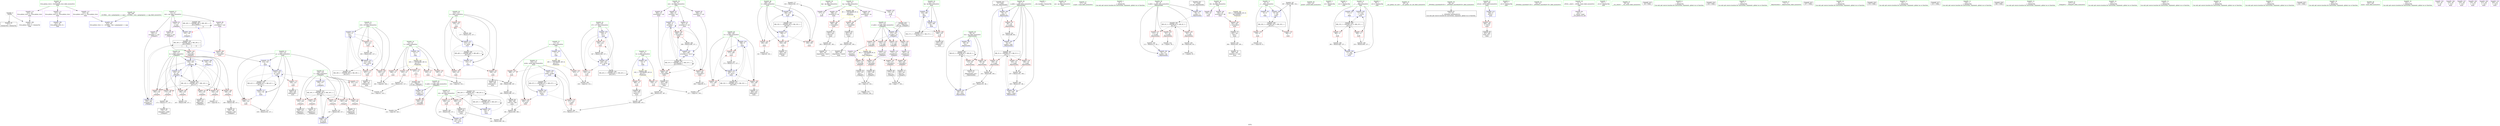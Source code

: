 digraph "SVFG" {
	label="SVFG";

	Node0x5626d19cc070 [shape=record,color=grey,label="{NodeID: 0\nNullPtr}"];
	Node0x5626d19cc070 -> Node0x5626d19f59d0[style=solid];
	Node0x5626d19cc070 -> Node0x5626d19f7da0[style=solid];
	Node0x5626d1a201b0 [shape=record,color=black,label="{NodeID: 360\nMR_18V_2 = PHI(MR_18V_3, MR_18V_1, )\npts\{230000 \}\n|{|<s1>8}}"];
	Node0x5626d1a201b0 -> Node0x5626d1a201b0[style=dashed];
	Node0x5626d1a201b0:s1 -> Node0x5626d19f85f0[style=dashed,color=red];
	Node0x5626d1a04590 [shape=record,color=grey,label="{NodeID: 277\n250 = Binary(249, 137, )\n}"];
	Node0x5626d1a04590 -> Node0x5626d19ffcf0[style=solid];
	Node0x5626d19f79a0 [shape=record,color=blue,label="{NodeID: 194\n15\<--9\nl\<--\nGlob }"];
	Node0x5626d19f79a0 -> Node0x5626d1a22290[style=dashed];
	Node0x5626d19f4bf0 [shape=record,color=purple,label="{NodeID: 111\n412\<--44\nllvm.global_ctors_0\<--llvm.global_ctors\nGlob }"];
	Node0x5626d19f4bf0 -> Node0x5626d19f7ba0[style=solid];
	Node0x5626d19f3000 [shape=record,color=green,label="{NodeID: 28\n24\<--25\ndp\<--dp_field_insensitive\nGlob }"];
	Node0x5626d1a06f90 [shape=record,color=grey,label="{NodeID: 305\n363 = Binary(362, 265, )\n}"];
	Node0x5626d1a06f90 -> Node0x5626d19f6db0[style=solid];
	Node0x5626d1a00030 [shape=record,color=blue,label="{NodeID: 222\n210\<--280\nfg\<--\nmain\n}"];
	Node0x5626d1a00030 -> Node0x5626d19fc2a0[style=dashed];
	Node0x5626d1a00030 -> Node0x5626d1a001d0[style=dashed];
	Node0x5626d1a00030 -> Node0x5626d1a1d9b0[style=dashed];
	Node0x5626d19fab10 [shape=record,color=red,label="{NodeID: 139\n115\<--80\n\<--res\n_Z6powmodxx\n}"];
	Node0x5626d19fab10 -> Node0x5626d19f5bd0[style=solid];
	Node0x5626d19f5660 [shape=record,color=green,label="{NodeID: 56\n222\<--223\nj\<--j_field_insensitive\nmain\n}"];
	Node0x5626d19f5660 -> Node0x5626d19fcd30[style=solid];
	Node0x5626d19f5660 -> Node0x5626d19fce00[style=solid];
	Node0x5626d19f5660 -> Node0x5626d19fced0[style=solid];
	Node0x5626d19f5660 -> Node0x5626d1a00ac0[style=solid];
	Node0x5626d19f5660 -> Node0x5626d1a00c60[style=solid];
	Node0x5626d19fc1d0 [shape=record,color=red,label="{NodeID: 167\n272\<--208\n\<--i5\nmain\n}"];
	Node0x5626d19fc1d0 -> Node0x5626d1a06390[style=solid];
	Node0x5626d19f6db0 [shape=record,color=black,label="{NodeID: 84\n364\<--363\nidxprom59\<--sub58\nmain\n}"];
	Node0x5626d19cbda0 [shape=record,color=green,label="{NodeID: 1\n7\<--1\n__dso_handle\<--dummyObj\nGlob }"];
	Node0x5626d1a206b0 [shape=record,color=black,label="{NodeID: 361\nMR_2V_4 = PHI(MR_2V_5, MR_2V_3, )\npts\{77 \}\n}"];
	Node0x5626d1a206b0 -> Node0x5626d19fa560[style=dashed];
	Node0x5626d1a206b0 -> Node0x5626d19fa630[style=dashed];
	Node0x5626d1a206b0 -> Node0x5626d19fa700[style=dashed];
	Node0x5626d1a206b0 -> Node0x5626d19f82b0[style=dashed];
	Node0x5626d1a04710 [shape=record,color=grey,label="{NodeID: 278\n329 = Binary(328, 137, )\n}"];
	Node0x5626d1a04710 -> Node0x5626d1a006b0[style=solid];
	Node0x5626d19f7aa0 [shape=record,color=blue,label="{NodeID: 195\n17\<--9\ns\<--\nGlob }"];
	Node0x5626d19f7aa0 -> Node0x5626d1a22370[style=dashed];
	Node0x5626d19f4cf0 [shape=record,color=purple,label="{NodeID: 112\n413\<--44\nllvm.global_ctors_1\<--llvm.global_ctors\nGlob }"];
	Node0x5626d19f4cf0 -> Node0x5626d19f7ca0[style=solid];
	Node0x5626d19f3090 [shape=record,color=green,label="{NodeID: 29\n26\<--27\ngo\<--go_field_insensitive\nGlob }"];
	Node0x5626d1a07110 [shape=record,color=grey,label="{NodeID: 306\n391 = Binary(385, 390, )\n}"];
	Node0x5626d1a07110 -> Node0x5626d1a06c90[style=solid];
	Node0x5626d1a00100 [shape=record,color=blue,label="{NodeID: 223\n212\<--9\ni18\<--\nmain\n}"];
	Node0x5626d1a00100 -> Node0x5626d19fc370[style=dashed];
	Node0x5626d1a00100 -> Node0x5626d19fc440[style=dashed];
	Node0x5626d1a00100 -> Node0x5626d19fc510[style=dashed];
	Node0x5626d1a00100 -> Node0x5626d1a002a0[style=dashed];
	Node0x5626d1a00100 -> Node0x5626d1a1deb0[style=dashed];
	Node0x5626d19fabe0 [shape=record,color=red,label="{NodeID: 140\n147\<--122\n\<--s2.addr\n_Z3kmpPci\n}"];
	Node0x5626d19fabe0 -> Node0x5626d19f4ef0[style=solid];
	Node0x5626d19f5730 [shape=record,color=green,label="{NodeID: 57\n227\<--228\nscanf\<--scanf_field_insensitive\n}"];
	Node0x5626d19fc2a0 [shape=record,color=red,label="{NodeID: 168\n306\<--210\n\<--fg\nmain\n}"];
	Node0x5626d19fc2a0 -> Node0x5626d19f6a70[style=solid];
	Node0x5626d19f6e80 [shape=record,color=black,label="{NodeID: 85\n367\<--366\nconv61\<--\nmain\n}"];
	Node0x5626d19f6e80 -> Node0x5626d1a04e90[style=solid];
	Node0x5626d19e0890 [shape=record,color=green,label="{NodeID: 2\n9\<--1\n\<--dummyObj\nCan only get source location for instruction, argument, global var or function.}"];
	Node0x5626d1a20bb0 [shape=record,color=black,label="{NodeID: 362\nMR_4V_3 = PHI(MR_4V_4, MR_4V_2, )\npts\{79 \}\n}"];
	Node0x5626d1a20bb0 -> Node0x5626d19fa7d0[style=dashed];
	Node0x5626d1a20bb0 -> Node0x5626d19fa8a0[style=dashed];
	Node0x5626d1a20bb0 -> Node0x5626d19fa970[style=dashed];
	Node0x5626d1a20bb0 -> Node0x5626d19f8380[style=dashed];
	Node0x5626d1a04890 [shape=record,color=grey,label="{NodeID: 279\n187 = Binary(186, 137, )\n}"];
	Node0x5626d1a04890 -> Node0x5626d19ff810[style=solid];
	Node0x5626d19f7ba0 [shape=record,color=blue,label="{NodeID: 196\n412\<--45\nllvm.global_ctors_0\<--\nGlob }"];
	Node0x5626d19f4df0 [shape=record,color=purple,label="{NodeID: 113\n414\<--44\nllvm.global_ctors_2\<--llvm.global_ctors\nGlob }"];
	Node0x5626d19f4df0 -> Node0x5626d19f7da0[style=solid];
	Node0x5626d19f3120 [shape=record,color=green,label="{NodeID: 30\n28\<--30\nkb\<--kb_field_insensitive\nGlob }"];
	Node0x5626d19f3120 -> Node0x5626d19f4230[style=solid];
	Node0x5626d19f3120 -> Node0x5626d19f4300[style=solid];
	Node0x5626d1a07290 [shape=record,color=grey,label="{NodeID: 307\n397 = Binary(396, 134, )\n}"];
	Node0x5626d1a07290 -> Node0x5626d1a00e00[style=solid];
	Node0x5626d1a001d0 [shape=record,color=blue,label="{NodeID: 224\n210\<--299\nfg\<--\nmain\n}"];
	Node0x5626d1a001d0 -> Node0x5626d19fc2a0[style=dashed];
	Node0x5626d1a001d0 -> Node0x5626d1a1d9b0[style=dashed];
	Node0x5626d19facb0 [shape=record,color=red,label="{NodeID: 141\n154\<--122\n\<--s2.addr\n_Z3kmpPci\n}"];
	Node0x5626d19facb0 -> Node0x5626d19f9790[style=solid];
	Node0x5626d19f5800 [shape=record,color=green,label="{NodeID: 58\n314\<--315\nprintf\<--printf_field_insensitive\n}"];
	Node0x5626d19fc370 [shape=record,color=red,label="{NodeID: 169\n283\<--212\n\<--i18\nmain\n}"];
	Node0x5626d19fc370 -> Node0x5626d1a08010[style=solid];
	Node0x5626d19f6f50 [shape=record,color=black,label="{NodeID: 86\n370\<--369\nconv62\<--\nmain\n}"];
	Node0x5626d19f6f50 -> Node0x5626d1a04d10[style=solid];
	Node0x5626d19e2f60 [shape=record,color=green,label="{NodeID: 3\n34\<--1\n.str\<--dummyObj\nGlob }"];
	Node0x5626d1a210b0 [shape=record,color=black,label="{NodeID: 363\nMR_6V_3 = PHI(MR_6V_5, MR_6V_2, )\npts\{81 \}\n}"];
	Node0x5626d1a210b0 -> Node0x5626d19faa40[style=dashed];
	Node0x5626d1a210b0 -> Node0x5626d19fab10[style=dashed];
	Node0x5626d1a210b0 -> Node0x5626d19f81e0[style=dashed];
	Node0x5626d1a210b0 -> Node0x5626d1a210b0[style=dashed];
	Node0x5626d1a04a10 [shape=record,color=grey,label="{NodeID: 280\n377 = Binary(376, 137, )\n}"];
	Node0x5626d1a04a10 -> Node0x5626d1a00c60[style=solid];
	Node0x5626d19f7ca0 [shape=record,color=blue,label="{NodeID: 197\n413\<--46\nllvm.global_ctors_1\<--_GLOBAL__sub_I_apiapiapiad_1_1.cpp\nGlob }"];
	Node0x5626d19f4ef0 [shape=record,color=purple,label="{NodeID: 114\n151\<--147\narrayidx\<--\n_Z3kmpPci\n}"];
	Node0x5626d19f4ef0 -> Node0x5626d19fb8e0[style=solid];
	Node0x5626d19f31f0 [shape=record,color=green,label="{NodeID: 31\n31\<--33\ntg\<--tg_field_insensitive\nGlob }"];
	Node0x5626d19f31f0 -> Node0x5626d19f43d0[style=solid];
	Node0x5626d19f31f0 -> Node0x5626d19f44a0[style=solid];
	Node0x5626d19f31f0 -> Node0x5626d19f4570[style=solid];
	Node0x5626d19f31f0 -> Node0x5626d19f4640[style=solid];
	Node0x5626d1a07410 [shape=record,color=grey,label="{NodeID: 308\n184 = cmp(177, 183, )\n}"];
	Node0x5626d1a002a0 [shape=record,color=blue,label="{NodeID: 225\n212\<--303\ni18\<--inc30\nmain\n}"];
	Node0x5626d1a002a0 -> Node0x5626d19fc370[style=dashed];
	Node0x5626d1a002a0 -> Node0x5626d19fc440[style=dashed];
	Node0x5626d1a002a0 -> Node0x5626d19fc510[style=dashed];
	Node0x5626d1a002a0 -> Node0x5626d1a002a0[style=dashed];
	Node0x5626d1a002a0 -> Node0x5626d1a1deb0[style=dashed];
	Node0x5626d19fad80 [shape=record,color=red,label="{NodeID: 142\n171\<--122\n\<--s2.addr\n_Z3kmpPci\n}"];
	Node0x5626d19fad80 -> Node0x5626d19f9860[style=solid];
	Node0x5626d19f58d0 [shape=record,color=green,label="{NodeID: 59\n46\<--408\n_GLOBAL__sub_I_apiapiapiad_1_1.cpp\<--_GLOBAL__sub_I_apiapiapiad_1_1.cpp_field_insensitive\n}"];
	Node0x5626d19f58d0 -> Node0x5626d19f7ca0[style=solid];
	Node0x5626d19fc440 [shape=record,color=red,label="{NodeID: 170\n287\<--212\n\<--i18\nmain\n}"];
	Node0x5626d19fc440 -> Node0x5626d19f6800[style=solid];
	Node0x5626d19f7020 [shape=record,color=black,label="{NodeID: 87\n384\<--383\nconv68\<--\nmain\n}"];
	Node0x5626d19f7020 -> Node0x5626d1a06c90[style=solid];
	Node0x5626d19e2ff0 [shape=record,color=green,label="{NodeID: 4\n36\<--1\n.str.1\<--dummyObj\nGlob }"];
	Node0x5626d1a04b90 [shape=record,color=grey,label="{NodeID: 281\n101 = Binary(99, 100, )\n}"];
	Node0x5626d1a04b90 -> Node0x5626d1a05190[style=solid];
	Node0x5626d19f7da0 [shape=record,color=blue, style = dotted,label="{NodeID: 198\n414\<--3\nllvm.global_ctors_2\<--dummyVal\nGlob }"];
	Node0x5626d19f9790 [shape=record,color=purple,label="{NodeID: 115\n157\<--154\narrayidx3\<--\n_Z3kmpPci\n}"];
	Node0x5626d19f9790 -> Node0x5626d19fb9b0[style=solid];
	Node0x5626d19f32c0 [shape=record,color=green,label="{NodeID: 32\n44\<--48\nllvm.global_ctors\<--llvm.global_ctors_field_insensitive\nGlob }"];
	Node0x5626d19f32c0 -> Node0x5626d19f4bf0[style=solid];
	Node0x5626d19f32c0 -> Node0x5626d19f4cf0[style=solid];
	Node0x5626d19f32c0 -> Node0x5626d19f4df0[style=solid];
	Node0x5626d1a07590 [shape=record,color=grey,label="{NodeID: 309\n326 = cmp(324, 325, )\n}"];
	Node0x5626d1a00370 [shape=record,color=blue,label="{NodeID: 226\n11\<--310\n__\<--inc34\nmain\n}"];
	Node0x5626d1a00370 -> Node0x5626d1a1cab0[style=dashed];
	Node0x5626d19fae50 [shape=record,color=red,label="{NodeID: 143\n178\<--122\n\<--s2.addr\n_Z3kmpPci\n}"];
	Node0x5626d19fae50 -> Node0x5626d19f9930[style=solid];
	Node0x5626d19f59d0 [shape=record,color=black,label="{NodeID: 60\n2\<--3\ndummyVal\<--dummyVal\n}"];
	Node0x5626d19fc510 [shape=record,color=red,label="{NodeID: 171\n302\<--212\n\<--i18\nmain\n}"];
	Node0x5626d19fc510 -> Node0x5626d1a06810[style=solid];
	Node0x5626d19f70f0 [shape=record,color=black,label="{NodeID: 88\n390\<--389\nconv70\<--add\nmain\n}"];
	Node0x5626d19f70f0 -> Node0x5626d1a07110[style=solid];
	Node0x5626d19cc2d0 [shape=record,color=green,label="{NodeID: 5\n38\<--1\n.str.2\<--dummyObj\nGlob }"];
	Node0x5626d1a04d10 [shape=record,color=grey,label="{NodeID: 282\n371 = Binary(368, 370, )\n}"];
	Node0x5626d1a04d10 -> Node0x5626d1a05010[style=solid];
	Node0x5626d19f7ea0 [shape=record,color=blue,label="{NodeID: 199\n76\<--74\na.addr\<--a\n_Z6powmodxx\n}"];
	Node0x5626d19f7ea0 -> Node0x5626d19fa490[style=dashed];
	Node0x5626d19f7ea0 -> Node0x5626d19f8110[style=dashed];
	Node0x5626d19f9860 [shape=record,color=purple,label="{NodeID: 116\n175\<--171\narrayidx10\<--\n_Z3kmpPci\n}"];
	Node0x5626d19f9860 -> Node0x5626d19fbb50[style=solid];
	Node0x5626d19f3390 [shape=record,color=green,label="{NodeID: 33\n49\<--50\n__cxx_global_var_init\<--__cxx_global_var_init_field_insensitive\n}"];
	Node0x5626d1a07710 [shape=record,color=grey,label="{NodeID: 310\n97 = cmp(96, 93, )\n}"];
	Node0x5626d1a00440 [shape=record,color=blue,label="{NodeID: 227\n214\<--134\np\<--\nmain\n}"];
	Node0x5626d1a00440 -> Node0x5626d19fc5e0[style=dashed];
	Node0x5626d1a00440 -> Node0x5626d1a006b0[style=dashed];
	Node0x5626d1a00440 -> Node0x5626d1a1e3b0[style=dashed];
	Node0x5626d19faf20 [shape=record,color=red,label="{NodeID: 144\n140\<--124\n\<--l2.addr\n_Z3kmpPci\n}"];
	Node0x5626d19faf20 -> Node0x5626d1a08310[style=solid];
	Node0x5626d19f5ad0 [shape=record,color=black,label="{NodeID: 61\n57\<--58\n\<--_ZNSt8ios_base4InitD1Ev\nCan only get source location for instruction, argument, global var or function.}"];
	Node0x5626d19fc5e0 [shape=record,color=red,label="{NodeID: 172\n328\<--214\n\<--p\nmain\n}"];
	Node0x5626d19fc5e0 -> Node0x5626d1a04710[style=solid];
	Node0x5626d19f71c0 [shape=record,color=black,label="{NodeID: 89\n203\<--400\nmain_ret\<--\nmain\n}"];
	Node0x5626d19cc360 [shape=record,color=green,label="{NodeID: 6\n40\<--1\n.str.3\<--dummyObj\nGlob }"];
	Node0x5626d1a221b0 [shape=record,color=yellow,style=double,label="{NodeID: 366\n24V_1 = ENCHI(MR_24V_0)\npts\{14 \}\nFun[main]}"];
	Node0x5626d1a221b0 -> Node0x5626d19f9d40[style=dashed];
	Node0x5626d1a221b0 -> Node0x5626d19f9e10[style=dashed];
	Node0x5626d1a04e90 [shape=record,color=grey,label="{NodeID: 283\n368 = Binary(351, 367, )\n}"];
	Node0x5626d1a04e90 -> Node0x5626d1a04d10[style=solid];
	Node0x5626d19f7f70 [shape=record,color=blue,label="{NodeID: 200\n78\<--75\nb.addr\<--b\n_Z6powmodxx\n}"];
	Node0x5626d19f7f70 -> Node0x5626d1a20bb0[style=dashed];
	Node0x5626d19f9930 [shape=record,color=purple,label="{NodeID: 117\n181\<--178\narrayidx13\<--\n_Z3kmpPci\n}"];
	Node0x5626d19f9930 -> Node0x5626d19fbc20[style=solid];
	Node0x5626d19f3460 [shape=record,color=green,label="{NodeID: 34\n53\<--54\n_ZNSt8ios_base4InitC1Ev\<--_ZNSt8ios_base4InitC1Ev_field_insensitive\n}"];
	Node0x5626d1a07890 [shape=record,color=grey,label="{NodeID: 311\n241 = cmp(240, 242, )\n}"];
	Node0x5626d1a00510 [shape=record,color=blue,label="{NodeID: 228\n216\<--9\nret\<--\nmain\n}"];
	Node0x5626d1a00510 -> Node0x5626d1a170b0[style=dashed];
	Node0x5626d19faff0 [shape=record,color=red,label="{NodeID: 145\n144\<--126\n\<--k\n_Z3kmpPci\n}"];
	Node0x5626d19faff0 -> Node0x5626d1a08190[style=solid];
	Node0x5626d19f5bd0 [shape=record,color=black,label="{NodeID: 62\n73\<--115\n_Z6powmodxx_ret\<--\n_Z6powmodxx\n}"];
	Node0x5626d19fc6b0 [shape=record,color=red,label="{NodeID: 173\n331\<--214\n\<--p\nmain\n}"];
	Node0x5626d19fc6b0 -> Node0x5626d1a07a10[style=solid];
	Node0x5626d19f7290 [shape=record,color=purple,label="{NodeID: 90\n55\<--4\n\<--_ZStL8__ioinit\n__cxx_global_var_init\n}"];
	Node0x5626d19cc3f0 [shape=record,color=green,label="{NodeID: 7\n42\<--1\n.str.4\<--dummyObj\nGlob }"];
	Node0x5626d1a22290 [shape=record,color=yellow,style=double,label="{NodeID: 367\n26V_1 = ENCHI(MR_26V_0)\npts\{16 \}\nFun[main]}"];
	Node0x5626d1a22290 -> Node0x5626d19f9ee0[style=dashed];
	Node0x5626d1a22290 -> Node0x5626d19f9fb0[style=dashed];
	Node0x5626d1a22290 -> Node0x5626d19fa080[style=dashed];
	Node0x5626d1a22290 -> Node0x5626d19fa150[style=dashed];
	Node0x5626d1a22290 -> Node0x5626d19fa220[style=dashed];
	Node0x5626d1a05010 [shape=record,color=grey,label="{NodeID: 284\n373 = Binary(372, 371, )\n}"];
	Node0x5626d1a05010 -> Node0x5626d1a00b90[style=solid];
	Node0x5626d19f8040 [shape=record,color=blue,label="{NodeID: 201\n80\<--85\nres\<--\n_Z6powmodxx\n}"];
	Node0x5626d19f8040 -> Node0x5626d1a210b0[style=dashed];
	Node0x5626d19f9a00 [shape=record,color=red,label="{NodeID: 118\n230\<--8\n\<--_\nmain\n}"];
	Node0x5626d19f9a00 -> Node0x5626d1a07b90[style=solid];
	Node0x5626d19f3530 [shape=record,color=green,label="{NodeID: 35\n59\<--60\n__cxa_atexit\<--__cxa_atexit_field_insensitive\n}"];
	Node0x5626d1a07a10 [shape=record,color=grey,label="{NodeID: 312\n334 = cmp(331, 333, )\n}"];
	Node0x5626d1a005e0 [shape=record,color=blue,label="{NodeID: 229\n218\<--9\ni37\<--\nmain\n}"];
	Node0x5626d1a005e0 -> Node0x5626d19fc9f0[style=dashed];
	Node0x5626d1a005e0 -> Node0x5626d19fcac0[style=dashed];
	Node0x5626d1a005e0 -> Node0x5626d1a00920[style=dashed];
	Node0x5626d1a005e0 -> Node0x5626d1a1edb0[style=dashed];
	Node0x5626d19fb0c0 [shape=record,color=red,label="{NodeID: 146\n148\<--126\n\<--k\n_Z3kmpPci\n}"];
	Node0x5626d19fb0c0 -> Node0x5626d1a06990[style=solid];
	Node0x5626d19f5ca0 [shape=record,color=black,label="{NodeID: 63\n150\<--149\nidxprom\<--add\n_Z3kmpPci\n}"];
	Node0x5626d1a39a00 [shape=record,color=black,label="{NodeID: 423\n56 = PHI()\n}"];
	Node0x5626d19fc780 [shape=record,color=red,label="{NodeID: 174\n339\<--214\n\<--p\nmain\n}"];
	Node0x5626d19fc780 -> Node0x5626d19f6b40[style=solid];
	Node0x5626d19f7360 [shape=record,color=purple,label="{NodeID: 91\n246\<--19\narrayidx\<--cnt\nmain\n}"];
	Node0x5626d19f7360 -> Node0x5626d19ffc20[style=solid];
	Node0x5626d19df550 [shape=record,color=green,label="{NodeID: 8\n45\<--1\n\<--dummyObj\nCan only get source location for instruction, argument, global var or function.}"];
	Node0x5626d1a22370 [shape=record,color=yellow,style=double,label="{NodeID: 368\n28V_1 = ENCHI(MR_28V_0)\npts\{18 \}\nFun[main]}"];
	Node0x5626d1a22370 -> Node0x5626d19fa2f0[style=dashed];
	Node0x5626d1a22370 -> Node0x5626d19fa3c0[style=dashed];
	Node0x5626d1a05190 [shape=record,color=grey,label="{NodeID: 285\n102 = Binary(101, 88, )\n}"];
	Node0x5626d1a05190 -> Node0x5626d19f81e0[style=solid];
	Node0x5626d19f8110 [shape=record,color=blue,label="{NodeID: 202\n76\<--87\na.addr\<--rem\n_Z6powmodxx\n}"];
	Node0x5626d19f8110 -> Node0x5626d1a206b0[style=dashed];
	Node0x5626d19f9ad0 [shape=record,color=red,label="{NodeID: 119\n396\<--8\n\<--_\nmain\n}"];
	Node0x5626d19f9ad0 -> Node0x5626d1a07290[style=solid];
	Node0x5626d19f3600 [shape=record,color=green,label="{NodeID: 36\n58\<--64\n_ZNSt8ios_base4InitD1Ev\<--_ZNSt8ios_base4InitD1Ev_field_insensitive\n}"];
	Node0x5626d19f3600 -> Node0x5626d19f5ad0[style=solid];
	Node0x5626d1a07b90 [shape=record,color=grey,label="{NodeID: 313\n231 = cmp(230, 9, )\n}"];
	Node0x5626d1a006b0 [shape=record,color=blue,label="{NodeID: 230\n214\<--329\np\<--inc41\nmain\n}"];
	Node0x5626d1a006b0 -> Node0x5626d19fc5e0[style=dashed];
	Node0x5626d1a006b0 -> Node0x5626d19fc6b0[style=dashed];
	Node0x5626d1a006b0 -> Node0x5626d19fc780[style=dashed];
	Node0x5626d1a006b0 -> Node0x5626d1a006b0[style=dashed];
	Node0x5626d1a006b0 -> Node0x5626d1a00850[style=dashed];
	Node0x5626d1a006b0 -> Node0x5626d1a1e3b0[style=dashed];
	Node0x5626d19fb190 [shape=record,color=red,label="{NodeID: 147\n165\<--126\n\<--k\n_Z3kmpPci\n}"];
	Node0x5626d19fb190 -> Node0x5626d19f5fe0[style=solid];
	Node0x5626d19f5d70 [shape=record,color=black,label="{NodeID: 64\n153\<--152\nconv\<--\n_Z3kmpPci\n}"];
	Node0x5626d19f5d70 -> Node0x5626d1a08610[style=solid];
	Node0x5626d1a39b00 [shape=record,color=black,label="{NodeID: 424\n226 = PHI()\n}"];
	Node0x5626d19fc850 [shape=record,color=red,label="{NodeID: 175\n336\<--216\n\<--ret\nmain\n}"];
	Node0x5626d19fc850 -> Node0x5626d1a06090[style=solid];
	Node0x5626d19f7430 [shape=record,color=purple,label="{NodeID: 92\n267\<--19\narrayidx12\<--cnt\nmain\n}"];
	Node0x5626d19f7430 -> Node0x5626d19fd070[style=solid];
	Node0x5626d19f7430 -> Node0x5626d19ffe90[style=solid];
	Node0x5626d19df5e0 [shape=record,color=green,label="{NodeID: 9\n85\<--1\n\<--dummyObj\nCan only get source location for instruction, argument, global var or function.}"];
	Node0x5626d1a22450 [shape=record,color=yellow,style=double,label="{NodeID: 369\n8V_1 = ENCHI(MR_8V_0)\npts\{33 \}\nFun[main]|{|<s2>8}}"];
	Node0x5626d1a22450 -> Node0x5626d19fd140[style=dashed];
	Node0x5626d1a22450 -> Node0x5626d19fd3b0[style=dashed];
	Node0x5626d1a22450:s2 -> Node0x5626d1a167f0[style=dashed,color=red];
	Node0x5626d1a05310 [shape=record,color=grey,label="{NodeID: 286\n173 = Binary(172, 137, )\n}"];
	Node0x5626d1a05310 -> Node0x5626d19f60b0[style=solid];
	Node0x5626d19f81e0 [shape=record,color=blue,label="{NodeID: 203\n80\<--102\nres\<--rem2\n_Z6powmodxx\n}"];
	Node0x5626d19f81e0 -> Node0x5626d1a210b0[style=dashed];
	Node0x5626d19f9ba0 [shape=record,color=red,label="{NodeID: 120\n309\<--11\n\<--__\nmain\n}"];
	Node0x5626d19f9ba0 -> Node0x5626d1a06690[style=solid];
	Node0x5626d19f36d0 [shape=record,color=green,label="{NodeID: 37\n71\<--72\n_Z6powmodxx\<--_Z6powmodxx_field_insensitive\n}"];
	Node0x5626d1a07d10 [shape=record,color=grey,label="{NodeID: 314\n92 = cmp(91, 93, )\n}"];
	Node0x5626d1a00780 [shape=record,color=blue,label="{NodeID: 231\n216\<--337\nret\<--inc45\nmain\n}"];
	Node0x5626d1a00780 -> Node0x5626d1a170b0[style=dashed];
	Node0x5626d19fb260 [shape=record,color=red,label="{NodeID: 148\n172\<--126\n\<--k\n_Z3kmpPci\n}"];
	Node0x5626d19fb260 -> Node0x5626d1a05310[style=solid];
	Node0x5626d19f5e40 [shape=record,color=black,label="{NodeID: 65\n156\<--155\nidxprom2\<--\n_Z3kmpPci\n}"];
	Node0x5626d1a39c00 [shape=record,color=black,label="{NodeID: 425\n237 = PHI()\n}"];
	Node0x5626d19fc920 [shape=record,color=red,label="{NodeID: 176\n383\<--216\n\<--ret\nmain\n}"];
	Node0x5626d19fc920 -> Node0x5626d19f7020[style=solid];
	Node0x5626d19f7500 [shape=record,color=purple,label="{NodeID: 93\n294\<--19\narrayidx27\<--cnt\nmain\n}"];
	Node0x5626d19f7500 -> Node0x5626d19fd210[style=solid];
	Node0x5626d19df6b0 [shape=record,color=green,label="{NodeID: 10\n88\<--1\n\<--dummyObj\nCan only get source location for instruction, argument, global var or function.}"];
	Node0x5626d1a05490 [shape=record,color=grey,label="{NodeID: 287\n292 = Binary(291, 265, )\n}"];
	Node0x5626d1a05490 -> Node0x5626d19f69a0[style=solid];
	Node0x5626d19f82b0 [shape=record,color=blue,label="{NodeID: 204\n76\<--108\na.addr\<--rem4\n_Z6powmodxx\n}"];
	Node0x5626d19f82b0 -> Node0x5626d1a206b0[style=dashed];
	Node0x5626d19f9c70 [shape=record,color=red,label="{NodeID: 121\n380\<--11\n\<--__\nmain\n}"];
	Node0x5626d19f9c70 -> Node0x5626d1a06510[style=solid];
	Node0x5626d19f37a0 [shape=record,color=green,label="{NodeID: 38\n76\<--77\na.addr\<--a.addr_field_insensitive\n_Z6powmodxx\n}"];
	Node0x5626d19f37a0 -> Node0x5626d19fa490[style=solid];
	Node0x5626d19f37a0 -> Node0x5626d19fa560[style=solid];
	Node0x5626d19f37a0 -> Node0x5626d19fa630[style=solid];
	Node0x5626d19f37a0 -> Node0x5626d19fa700[style=solid];
	Node0x5626d19f37a0 -> Node0x5626d19f7ea0[style=solid];
	Node0x5626d19f37a0 -> Node0x5626d19f8110[style=solid];
	Node0x5626d19f37a0 -> Node0x5626d19f82b0[style=solid];
	Node0x5626d1a07e90 [shape=record,color=grey,label="{NodeID: 315\n257 = cmp(255, 256, )\n}"];
	Node0x5626d1a00850 [shape=record,color=blue,label="{NodeID: 232\n214\<--342\np\<--\nmain\n}"];
	Node0x5626d1a00850 -> Node0x5626d19fc5e0[style=dashed];
	Node0x5626d1a00850 -> Node0x5626d1a006b0[style=dashed];
	Node0x5626d1a00850 -> Node0x5626d1a1e3b0[style=dashed];
	Node0x5626d19fb330 [shape=record,color=red,label="{NodeID: 149\n186\<--126\n\<--k\n_Z3kmpPci\n}"];
	Node0x5626d19fb330 -> Node0x5626d1a04890[style=solid];
	Node0x5626d19f5f10 [shape=record,color=black,label="{NodeID: 66\n159\<--158\nconv4\<--\n_Z3kmpPci\n}"];
	Node0x5626d19f5f10 -> Node0x5626d1a08610[style=solid];
	Node0x5626d1a39d00 [shape=record,color=black,label="{NodeID: 426\n278 = PHI()\n}"];
	Node0x5626d19fc9f0 [shape=record,color=red,label="{NodeID: 177\n324\<--218\n\<--i37\nmain\n}"];
	Node0x5626d19fc9f0 -> Node0x5626d1a07590[style=solid];
	Node0x5626d19f75d0 [shape=record,color=purple,label="{NodeID: 94\n365\<--19\narrayidx60\<--cnt\nmain\n}"];
	Node0x5626d19f75d0 -> Node0x5626d19fd480[style=solid];
	Node0x5626d19e3ee0 [shape=record,color=green,label="{NodeID: 11\n93\<--1\n\<--dummyObj\nCan only get source location for instruction, argument, global var or function.}"];
	Node0x5626d1a05610 [shape=record,color=grey,label="{NodeID: 288\n269 = Binary(268, 137, )\n}"];
	Node0x5626d1a05610 -> Node0x5626d19ffe90[style=solid];
	Node0x5626d19f8380 [shape=record,color=blue,label="{NodeID: 205\n78\<--112\nb.addr\<--shr\n_Z6powmodxx\n}"];
	Node0x5626d19f8380 -> Node0x5626d1a20bb0[style=dashed];
	Node0x5626d19f9d40 [shape=record,color=red,label="{NodeID: 122\n256\<--13\n\<--k\nmain\n}"];
	Node0x5626d19f9d40 -> Node0x5626d1a07e90[style=solid];
	Node0x5626d19f3870 [shape=record,color=green,label="{NodeID: 39\n78\<--79\nb.addr\<--b.addr_field_insensitive\n_Z6powmodxx\n}"];
	Node0x5626d19f3870 -> Node0x5626d19fa7d0[style=solid];
	Node0x5626d19f3870 -> Node0x5626d19fa8a0[style=solid];
	Node0x5626d19f3870 -> Node0x5626d19fa970[style=solid];
	Node0x5626d19f3870 -> Node0x5626d19f7f70[style=solid];
	Node0x5626d19f3870 -> Node0x5626d19f8380[style=solid];
	Node0x5626d1a08010 [shape=record,color=grey,label="{NodeID: 316\n285 = cmp(283, 284, )\n}"];
	Node0x5626d1a00920 [shape=record,color=blue,label="{NodeID: 233\n218\<--347\ni37\<--inc50\nmain\n}"];
	Node0x5626d1a00920 -> Node0x5626d19fc9f0[style=dashed];
	Node0x5626d1a00920 -> Node0x5626d19fcac0[style=dashed];
	Node0x5626d1a00920 -> Node0x5626d1a00920[style=dashed];
	Node0x5626d1a00920 -> Node0x5626d1a1edb0[style=dashed];
	Node0x5626d19fb400 [shape=record,color=red,label="{NodeID: 150\n190\<--126\n\<--k\n_Z3kmpPci\n}"];
	Node0x5626d19fb400 -> Node0x5626d19ff8e0[style=solid];
	Node0x5626d19f5fe0 [shape=record,color=black,label="{NodeID: 67\n166\<--165\nidxprom6\<--\n_Z3kmpPci\n}"];
	Node0x5626d1a39e00 [shape=record,color=black,label="{NodeID: 427\n313 = PHI()\n}"];
	Node0x5626d19fcac0 [shape=record,color=red,label="{NodeID: 178\n346\<--218\n\<--i37\nmain\n}"];
	Node0x5626d19fcac0 -> Node0x5626d1a06210[style=solid];
	Node0x5626d19f76a0 [shape=record,color=purple,label="{NodeID: 95\n132\<--21\n\<--nxt\n_Z3kmpPci\n}"];
	Node0x5626d19f76a0 -> Node0x5626d19f85f0[style=solid];
	Node0x5626d19e3fb0 [shape=record,color=green,label="{NodeID: 12\n134\<--1\n\<--dummyObj\nCan only get source location for instruction, argument, global var or function.}"];
	Node0x5626d1a05790 [shape=record,color=grey,label="{NodeID: 289\n107 = Binary(105, 106, )\n}"];
	Node0x5626d1a05790 -> Node0x5626d1a05910[style=solid];
	Node0x5626d19f8450 [shape=record,color=blue,label="{NodeID: 206\n122\<--120\ns2.addr\<--s2\n_Z3kmpPci\n}"];
	Node0x5626d19f8450 -> Node0x5626d19fabe0[style=dashed];
	Node0x5626d19f8450 -> Node0x5626d19facb0[style=dashed];
	Node0x5626d19f8450 -> Node0x5626d19fad80[style=dashed];
	Node0x5626d19f8450 -> Node0x5626d19fae50[style=dashed];
	Node0x5626d19f9e10 [shape=record,color=red,label="{NodeID: 123\n369\<--13\n\<--k\nmain\n}"];
	Node0x5626d19f9e10 -> Node0x5626d19f6f50[style=solid];
	Node0x5626d19f3940 [shape=record,color=green,label="{NodeID: 40\n80\<--81\nres\<--res_field_insensitive\n_Z6powmodxx\n}"];
	Node0x5626d19f3940 -> Node0x5626d19faa40[style=solid];
	Node0x5626d19f3940 -> Node0x5626d19fab10[style=solid];
	Node0x5626d19f3940 -> Node0x5626d19f8040[style=solid];
	Node0x5626d19f3940 -> Node0x5626d19f81e0[style=solid];
	Node0x5626d1a08190 [shape=record,color=grey,label="{NodeID: 317\n145 = cmp(144, 9, )\n}"];
	Node0x5626d1a009f0 [shape=record,color=blue,label="{NodeID: 234\n220\<--351\nprob\<--\nmain\n}"];
	Node0x5626d1a009f0 -> Node0x5626d19fcb90[style=dashed];
	Node0x5626d1a009f0 -> Node0x5626d19fcc60[style=dashed];
	Node0x5626d1a009f0 -> Node0x5626d1a00b90[style=dashed];
	Node0x5626d1a009f0 -> Node0x5626d1a1f2b0[style=dashed];
	Node0x5626d19fb4d0 [shape=record,color=red,label="{NodeID: 151\n139\<--128\n\<--i\n_Z3kmpPci\n}"];
	Node0x5626d19fb4d0 -> Node0x5626d1a08310[style=solid];
	Node0x5626d19f60b0 [shape=record,color=black,label="{NodeID: 68\n174\<--173\nidxprom9\<--add8\n_Z3kmpPci\n}"];
	Node0x5626d1a39f00 [shape=record,color=black,label="{NodeID: 428\n394 = PHI()\n}"];
	Node0x5626d19fcb90 [shape=record,color=red,label="{NodeID: 179\n372\<--220\n\<--prob\nmain\n}"];
	Node0x5626d19fcb90 -> Node0x5626d1a05010[style=solid];
	Node0x5626d19f3fc0 [shape=record,color=purple,label="{NodeID: 96\n167\<--21\narrayidx7\<--nxt\n_Z3kmpPci\n}"];
	Node0x5626d19f3fc0 -> Node0x5626d19fba80[style=solid];
	Node0x5626d19e4080 [shape=record,color=green,label="{NodeID: 13\n137\<--1\n\<--dummyObj\nCan only get source location for instruction, argument, global var or function.}"];
	Node0x5626d1a05910 [shape=record,color=grey,label="{NodeID: 290\n108 = Binary(107, 88, )\n}"];
	Node0x5626d1a05910 -> Node0x5626d19f82b0[style=solid];
	Node0x5626d19f8520 [shape=record,color=blue,label="{NodeID: 207\n124\<--121\nl2.addr\<--l2\n_Z3kmpPci\n}"];
	Node0x5626d19f8520 -> Node0x5626d19faf20[style=dashed];
	Node0x5626d19f9ee0 [shape=record,color=red,label="{NodeID: 124\n284\<--15\n\<--l\nmain\n}"];
	Node0x5626d19f9ee0 -> Node0x5626d1a08010[style=solid];
	Node0x5626d19f3a10 [shape=record,color=green,label="{NodeID: 41\n117\<--118\n_Z3kmpPci\<--_Z3kmpPci_field_insensitive\n}"];
	Node0x5626d1a08310 [shape=record,color=grey,label="{NodeID: 318\n141 = cmp(139, 140, )\n}"];
	Node0x5626d1a00ac0 [shape=record,color=blue,label="{NodeID: 235\n222\<--9\nj\<--\nmain\n}"];
	Node0x5626d1a00ac0 -> Node0x5626d19fcd30[style=dashed];
	Node0x5626d1a00ac0 -> Node0x5626d19fce00[style=dashed];
	Node0x5626d1a00ac0 -> Node0x5626d19fced0[style=dashed];
	Node0x5626d1a00ac0 -> Node0x5626d1a00c60[style=dashed];
	Node0x5626d1a00ac0 -> Node0x5626d1a1f7b0[style=dashed];
	Node0x5626d19fb5a0 [shape=record,color=red,label="{NodeID: 152\n155\<--128\n\<--i\n_Z3kmpPci\n}"];
	Node0x5626d19fb5a0 -> Node0x5626d19f5e40[style=solid];
	Node0x5626d19f6180 [shape=record,color=black,label="{NodeID: 69\n177\<--176\nconv11\<--\n_Z3kmpPci\n}"];
	Node0x5626d19f6180 -> Node0x5626d1a07410[style=solid];
	Node0x5626d1a3a000 [shape=record,color=black,label="{NodeID: 429\n120 = PHI(318, )\n0th arg _Z3kmpPci }"];
	Node0x5626d1a3a000 -> Node0x5626d19f8450[style=solid];
	Node0x5626d19fcc60 [shape=record,color=red,label="{NodeID: 180\n385\<--220\n\<--prob\nmain\n}"];
	Node0x5626d19fcc60 -> Node0x5626d1a07110[style=solid];
	Node0x5626d19f4090 [shape=record,color=purple,label="{NodeID: 97\n193\<--21\narrayidx17\<--nxt\n_Z3kmpPci\n}"];
	Node0x5626d19f4090 -> Node0x5626d19ff8e0[style=solid];
	Node0x5626d19e4150 [shape=record,color=green,label="{NodeID: 14\n163\<--1\n\<--dummyObj\nCan only get source location for instruction, argument, global var or function.}"];
	Node0x5626d1a05a90 [shape=record,color=grey,label="{NodeID: 291\n87 = Binary(86, 88, )\n}"];
	Node0x5626d1a05a90 -> Node0x5626d19f8110[style=solid];
	Node0x5626d19f85f0 [shape=record,color=blue,label="{NodeID: 208\n132\<--134\n\<--\n_Z3kmpPci\n}"];
	Node0x5626d19f85f0 -> Node0x5626d1a153b0[style=dashed];
	Node0x5626d19f9fb0 [shape=record,color=red,label="{NodeID: 125\n317\<--15\n\<--l\nmain\n|{<s0>8}}"];
	Node0x5626d19f9fb0:s0 -> Node0x5626d1a3a1f0[style=solid,color=red];
	Node0x5626d19f3ae0 [shape=record,color=green,label="{NodeID: 42\n122\<--123\ns2.addr\<--s2.addr_field_insensitive\n_Z3kmpPci\n}"];
	Node0x5626d19f3ae0 -> Node0x5626d19fabe0[style=solid];
	Node0x5626d19f3ae0 -> Node0x5626d19facb0[style=solid];
	Node0x5626d19f3ae0 -> Node0x5626d19fad80[style=solid];
	Node0x5626d19f3ae0 -> Node0x5626d19fae50[style=solid];
	Node0x5626d19f3ae0 -> Node0x5626d19f8450[style=solid];
	Node0x5626d1a08490 [shape=record,color=grey,label="{NodeID: 319\n356 = cmp(354, 355, )\n}"];
	Node0x5626d1a00b90 [shape=record,color=blue,label="{NodeID: 236\n220\<--373\nprob\<--mul63\nmain\n}"];
	Node0x5626d1a00b90 -> Node0x5626d19fcb90[style=dashed];
	Node0x5626d1a00b90 -> Node0x5626d19fcc60[style=dashed];
	Node0x5626d1a00b90 -> Node0x5626d1a00b90[style=dashed];
	Node0x5626d1a00b90 -> Node0x5626d1a1f2b0[style=dashed];
	Node0x5626d19fb670 [shape=record,color=red,label="{NodeID: 153\n179\<--128\n\<--i\n_Z3kmpPci\n}"];
	Node0x5626d19fb670 -> Node0x5626d19f6250[style=solid];
	Node0x5626d19f6250 [shape=record,color=black,label="{NodeID: 70\n180\<--179\nidxprom12\<--\n_Z3kmpPci\n}"];
	Node0x5626d1a3a1f0 [shape=record,color=black,label="{NodeID: 430\n121 = PHI(317, )\n1st arg _Z3kmpPci }"];
	Node0x5626d1a3a1f0 -> Node0x5626d19f8520[style=solid];
	Node0x5626d19fcd30 [shape=record,color=red,label="{NodeID: 181\n354\<--222\n\<--j\nmain\n}"];
	Node0x5626d19fcd30 -> Node0x5626d1a08490[style=solid];
	Node0x5626d19f4160 [shape=record,color=purple,label="{NodeID: 98\n341\<--21\narrayidx47\<--nxt\nmain\n}"];
	Node0x5626d19f4160 -> Node0x5626d19fd2e0[style=solid];
	Node0x5626d19e3b60 [shape=record,color=green,label="{NodeID: 15\n242\<--1\n\<--dummyObj\nCan only get source location for instruction, argument, global var or function.}"];
	Node0x5626d1a05c10 [shape=record,color=grey,label="{NodeID: 292\n264 = Binary(263, 265, )\n}"];
	Node0x5626d1a05c10 -> Node0x5626d19f6730[style=solid];
	Node0x5626d19f86c0 [shape=record,color=blue,label="{NodeID: 209\n126\<--134\nk\<--\n_Z3kmpPci\n}"];
	Node0x5626d19f86c0 -> Node0x5626d1a149b0[style=dashed];
	Node0x5626d19fa080 [shape=record,color=red,label="{NodeID: 126\n332\<--15\n\<--l\nmain\n}"];
	Node0x5626d19fa080 -> Node0x5626d19f9560[style=solid];
	Node0x5626d19f3bb0 [shape=record,color=green,label="{NodeID: 43\n124\<--125\nl2.addr\<--l2.addr_field_insensitive\n_Z3kmpPci\n}"];
	Node0x5626d19f3bb0 -> Node0x5626d19faf20[style=solid];
	Node0x5626d19f3bb0 -> Node0x5626d19f8520[style=solid];
	Node0x5626d1a08610 [shape=record,color=grey,label="{NodeID: 320\n160 = cmp(153, 159, )\n}"];
	Node0x5626d1a08610 -> Node0x5626d19f93d0[style=solid];
	Node0x5626d1a00c60 [shape=record,color=blue,label="{NodeID: 237\n222\<--377\nj\<--inc65\nmain\n}"];
	Node0x5626d1a00c60 -> Node0x5626d19fcd30[style=dashed];
	Node0x5626d1a00c60 -> Node0x5626d19fce00[style=dashed];
	Node0x5626d1a00c60 -> Node0x5626d19fced0[style=dashed];
	Node0x5626d1a00c60 -> Node0x5626d1a00c60[style=dashed];
	Node0x5626d1a00c60 -> Node0x5626d1a1f7b0[style=dashed];
	Node0x5626d19fb740 [shape=record,color=red,label="{NodeID: 154\n191\<--128\n\<--i\n_Z3kmpPci\n}"];
	Node0x5626d19fb740 -> Node0x5626d19f63f0[style=solid];
	Node0x5626d19f6320 [shape=record,color=black,label="{NodeID: 71\n183\<--182\nconv14\<--\n_Z3kmpPci\n}"];
	Node0x5626d19f6320 -> Node0x5626d1a07410[style=solid];
	Node0x5626d1a3a2f0 [shape=record,color=black,label="{NodeID: 431\n74 = PHI()\n0th arg _Z6powmodxx }"];
	Node0x5626d1a3a2f0 -> Node0x5626d19f7ea0[style=solid];
	Node0x5626d1a1c5b0 [shape=record,color=black,label="{NodeID: 348\nMR_20V_2 = PHI(MR_20V_3, MR_20V_1, )\npts\{10 \}\n}"];
	Node0x5626d1a1c5b0 -> Node0x5626d19f9a00[style=dashed];
	Node0x5626d1a1c5b0 -> Node0x5626d19f9ad0[style=dashed];
	Node0x5626d1a1c5b0 -> Node0x5626d1a00e00[style=dashed];
	Node0x5626d19fce00 [shape=record,color=red,label="{NodeID: 182\n358\<--222\n\<--j\nmain\n}"];
	Node0x5626d19fce00 -> Node0x5626d19f6c10[style=solid];
	Node0x5626d19f4230 [shape=record,color=purple,label="{NodeID: 99\n236\<--28\n\<--kb\nmain\n}"];
	Node0x5626d19e3c30 [shape=record,color=green,label="{NodeID: 16\n265\<--1\n\<--dummyObj\nCan only get source location for instruction, argument, global var or function.}"];
	Node0x5626d1a05d90 [shape=record,color=grey,label="{NodeID: 293\n96 = Binary(95, 85, )\n}"];
	Node0x5626d1a05d90 -> Node0x5626d1a07710[style=solid];
	Node0x5626d19ff670 [shape=record,color=blue,label="{NodeID: 210\n128\<--137\ni\<--\n_Z3kmpPci\n}"];
	Node0x5626d19ff670 -> Node0x5626d1a14eb0[style=dashed];
	Node0x5626d19fa150 [shape=record,color=red,label="{NodeID: 127\n355\<--15\n\<--l\nmain\n}"];
	Node0x5626d19fa150 -> Node0x5626d1a08490[style=solid];
	Node0x5626d19f3c80 [shape=record,color=green,label="{NodeID: 44\n126\<--127\nk\<--k_field_insensitive\n_Z3kmpPci\n}"];
	Node0x5626d19f3c80 -> Node0x5626d19faff0[style=solid];
	Node0x5626d19f3c80 -> Node0x5626d19fb0c0[style=solid];
	Node0x5626d19f3c80 -> Node0x5626d19fb190[style=solid];
	Node0x5626d19f3c80 -> Node0x5626d19fb260[style=solid];
	Node0x5626d19f3c80 -> Node0x5626d19fb330[style=solid];
	Node0x5626d19f3c80 -> Node0x5626d19fb400[style=solid];
	Node0x5626d19f3c80 -> Node0x5626d19f86c0[style=solid];
	Node0x5626d19f3c80 -> Node0x5626d19ff740[style=solid];
	Node0x5626d19f3c80 -> Node0x5626d19ff810[style=solid];
	Node0x5626d1a08790 [shape=record,color=grey,label="{NodeID: 321\n296 = cmp(295, 9, )\n}"];
	Node0x5626d1a00d30 [shape=record,color=blue,label="{NodeID: 238\n11\<--381\n__\<--inc67\nmain\n}"];
	Node0x5626d1a00d30 -> Node0x5626d1a1cab0[style=dashed];
	Node0x5626d19fb810 [shape=record,color=red,label="{NodeID: 155\n196\<--128\n\<--i\n_Z3kmpPci\n}"];
	Node0x5626d19fb810 -> Node0x5626d1a04490[style=solid];
	Node0x5626d19f63f0 [shape=record,color=black,label="{NodeID: 72\n192\<--191\nidxprom16\<--\n_Z3kmpPci\n}"];
	Node0x5626d1a3a3c0 [shape=record,color=black,label="{NodeID: 432\n75 = PHI()\n1st arg _Z6powmodxx }"];
	Node0x5626d1a3a3c0 -> Node0x5626d19f7f70[style=solid];
	Node0x5626d1a1cab0 [shape=record,color=black,label="{NodeID: 349\nMR_22V_2 = PHI(MR_22V_4, MR_22V_1, )\npts\{12 \}\n}"];
	Node0x5626d1a1cab0 -> Node0x5626d19f9ba0[style=dashed];
	Node0x5626d1a1cab0 -> Node0x5626d19f9c70[style=dashed];
	Node0x5626d1a1cab0 -> Node0x5626d1a00370[style=dashed];
	Node0x5626d1a1cab0 -> Node0x5626d1a00d30[style=dashed];
	Node0x5626d19fced0 [shape=record,color=red,label="{NodeID: 183\n376\<--222\n\<--j\nmain\n}"];
	Node0x5626d19fced0 -> Node0x5626d1a04a10[style=solid];
	Node0x5626d19f4300 [shape=record,color=purple,label="{NodeID: 100\n261\<--28\narrayidx10\<--kb\nmain\n}"];
	Node0x5626d19f4300 -> Node0x5626d19fcfa0[style=solid];
	Node0x5626d19e3d00 [shape=record,color=green,label="{NodeID: 17\n280\<--1\n\<--dummyObj\nCan only get source location for instruction, argument, global var or function.}"];
	Node0x5626d1a05f10 [shape=record,color=grey,label="{NodeID: 294\n112 = Binary(111, 85, )\n}"];
	Node0x5626d1a05f10 -> Node0x5626d19f8380[style=solid];
	Node0x5626d19ff740 [shape=record,color=blue,label="{NodeID: 211\n126\<--168\nk\<--\n_Z3kmpPci\n}"];
	Node0x5626d19ff740 -> Node0x5626d19faff0[style=dashed];
	Node0x5626d19ff740 -> Node0x5626d19fb0c0[style=dashed];
	Node0x5626d19ff740 -> Node0x5626d19fb190[style=dashed];
	Node0x5626d19ff740 -> Node0x5626d19fb260[style=dashed];
	Node0x5626d19ff740 -> Node0x5626d19fb330[style=dashed];
	Node0x5626d19ff740 -> Node0x5626d19fb400[style=dashed];
	Node0x5626d19ff740 -> Node0x5626d19ff740[style=dashed];
	Node0x5626d19ff740 -> Node0x5626d19ff810[style=dashed];
	Node0x5626d19ff740 -> Node0x5626d1a149b0[style=dashed];
	Node0x5626d19fa220 [shape=record,color=red,label="{NodeID: 128\n387\<--15\n\<--l\nmain\n}"];
	Node0x5626d19fa220 -> Node0x5626d1a06e10[style=solid];
	Node0x5626d19f3d50 [shape=record,color=green,label="{NodeID: 45\n128\<--129\ni\<--i_field_insensitive\n_Z3kmpPci\n}"];
	Node0x5626d19f3d50 -> Node0x5626d19fb4d0[style=solid];
	Node0x5626d19f3d50 -> Node0x5626d19fb5a0[style=solid];
	Node0x5626d19f3d50 -> Node0x5626d19fb670[style=solid];
	Node0x5626d19f3d50 -> Node0x5626d19fb740[style=solid];
	Node0x5626d19f3d50 -> Node0x5626d19fb810[style=solid];
	Node0x5626d19f3d50 -> Node0x5626d19ff670[style=solid];
	Node0x5626d19f3d50 -> Node0x5626d19ff9b0[style=solid];
	Node0x5626d1a00e00 [shape=record,color=blue,label="{NodeID: 239\n8\<--397\n_\<--dec\nmain\n}"];
	Node0x5626d1a00e00 -> Node0x5626d1a1c5b0[style=dashed];
	Node0x5626d19fb8e0 [shape=record,color=red,label="{NodeID: 156\n152\<--151\n\<--arrayidx\n_Z3kmpPci\n}"];
	Node0x5626d19fb8e0 -> Node0x5626d19f5d70[style=solid];
	Node0x5626d19f64c0 [shape=record,color=black,label="{NodeID: 73\n245\<--244\nidxprom\<--\nmain\n}"];
	Node0x5626d1a3a670 [shape=record,color=black,label="{NodeID: 433\n234 = PHI()\n}"];
	Node0x5626d1a1cfb0 [shape=record,color=black,label="{NodeID: 350\nMR_33V_2 = PHI(MR_33V_4, MR_33V_1, )\npts\{207 \}\n}"];
	Node0x5626d1a1cfb0 -> Node0x5626d19ffb50[style=dashed];
	Node0x5626d19fcfa0 [shape=record,color=red,label="{NodeID: 184\n262\<--261\n\<--arrayidx10\nmain\n}"];
	Node0x5626d19fcfa0 -> Node0x5626d19f6660[style=solid];
	Node0x5626d19f43d0 [shape=record,color=purple,label="{NodeID: 101\n277\<--31\n\<--tg\nmain\n}"];
	Node0x5626d19e3dd0 [shape=record,color=green,label="{NodeID: 18\n299\<--1\n\<--dummyObj\nCan only get source location for instruction, argument, global var or function.}"];
	Node0x5626d1a06090 [shape=record,color=grey,label="{NodeID: 295\n337 = Binary(336, 137, )\n}"];
	Node0x5626d1a06090 -> Node0x5626d1a00780[style=solid];
	Node0x5626d19ff810 [shape=record,color=blue,label="{NodeID: 212\n126\<--187\nk\<--inc\n_Z3kmpPci\n}"];
	Node0x5626d19ff810 -> Node0x5626d19fb400[style=dashed];
	Node0x5626d19ff810 -> Node0x5626d1a149b0[style=dashed];
	Node0x5626d19fa2f0 [shape=record,color=red,label="{NodeID: 129\n325\<--17\n\<--s\nmain\n}"];
	Node0x5626d19fa2f0 -> Node0x5626d1a07590[style=solid];
	Node0x5626d19f3e20 [shape=record,color=green,label="{NodeID: 46\n201\<--202\nmain\<--main_field_insensitive\n}"];
	Node0x5626d19fb9b0 [shape=record,color=red,label="{NodeID: 157\n158\<--157\n\<--arrayidx3\n_Z3kmpPci\n}"];
	Node0x5626d19fb9b0 -> Node0x5626d19f5f10[style=solid];
	Node0x5626d19f6590 [shape=record,color=black,label="{NodeID: 74\n260\<--259\nidxprom9\<--\nmain\n}"];
	Node0x5626d1a1d4b0 [shape=record,color=black,label="{NodeID: 351\nMR_35V_2 = PHI(MR_35V_4, MR_35V_1, )\npts\{209 \}\n}"];
	Node0x5626d1a1d4b0 -> Node0x5626d19ffdc0[style=dashed];
	Node0x5626d19fd070 [shape=record,color=red,label="{NodeID: 185\n268\<--267\n\<--arrayidx12\nmain\n}"];
	Node0x5626d19fd070 -> Node0x5626d1a05610[style=solid];
	Node0x5626d19f44a0 [shape=record,color=purple,label="{NodeID: 102\n289\<--31\narrayidx23\<--tg\nmain\n}"];
	Node0x5626d19f44a0 -> Node0x5626d19fd140[style=solid];
	Node0x5626d19e3550 [shape=record,color=green,label="{NodeID: 19\n351\<--1\n\<--dummyObj\nCan only get source location for instruction, argument, global var or function.}"];
	Node0x5626d1a06210 [shape=record,color=grey,label="{NodeID: 296\n347 = Binary(346, 137, )\n}"];
	Node0x5626d1a06210 -> Node0x5626d1a00920[style=solid];
	Node0x5626d19ff8e0 [shape=record,color=blue,label="{NodeID: 213\n193\<--190\narrayidx17\<--\n_Z3kmpPci\n}"];
	Node0x5626d19ff8e0 -> Node0x5626d1a153b0[style=dashed];
	Node0x5626d19fa3c0 [shape=record,color=red,label="{NodeID: 130\n386\<--17\n\<--s\nmain\n}"];
	Node0x5626d19fa3c0 -> Node0x5626d1a06e10[style=solid];
	Node0x5626d19f3ef0 [shape=record,color=green,label="{NodeID: 47\n204\<--205\nretval\<--retval_field_insensitive\nmain\n}"];
	Node0x5626d19f3ef0 -> Node0x5626d19fbcf0[style=solid];
	Node0x5626d19f3ef0 -> Node0x5626d19ffa80[style=solid];
	Node0x5626d1a149b0 [shape=record,color=black,label="{NodeID: 324\nMR_14V_3 = PHI(MR_14V_7, MR_14V_2, )\npts\{127 \}\n}"];
	Node0x5626d1a149b0 -> Node0x5626d19faff0[style=dashed];
	Node0x5626d1a149b0 -> Node0x5626d19fb0c0[style=dashed];
	Node0x5626d1a149b0 -> Node0x5626d19fb190[style=dashed];
	Node0x5626d1a149b0 -> Node0x5626d19fb260[style=dashed];
	Node0x5626d1a149b0 -> Node0x5626d19fb330[style=dashed];
	Node0x5626d1a149b0 -> Node0x5626d19fb400[style=dashed];
	Node0x5626d1a149b0 -> Node0x5626d19ff740[style=dashed];
	Node0x5626d1a149b0 -> Node0x5626d19ff810[style=dashed];
	Node0x5626d1a149b0 -> Node0x5626d1a149b0[style=dashed];
	Node0x5626d19fba80 [shape=record,color=red,label="{NodeID: 158\n168\<--167\n\<--arrayidx7\n_Z3kmpPci\n}"];
	Node0x5626d19fba80 -> Node0x5626d19ff740[style=solid];
	Node0x5626d19f6660 [shape=record,color=black,label="{NodeID: 75\n263\<--262\nconv\<--\nmain\n}"];
	Node0x5626d19f6660 -> Node0x5626d1a05c10[style=solid];
	Node0x5626d1a1d9b0 [shape=record,color=black,label="{NodeID: 352\nMR_37V_2 = PHI(MR_37V_5, MR_37V_1, )\npts\{211 \}\n}"];
	Node0x5626d1a1d9b0 -> Node0x5626d1a00030[style=dashed];
	Node0x5626d19fd140 [shape=record,color=red,label="{NodeID: 186\n290\<--289\n\<--arrayidx23\nmain\n}"];
	Node0x5626d19fd140 -> Node0x5626d19f68d0[style=solid];
	Node0x5626d19f4570 [shape=record,color=purple,label="{NodeID: 103\n318\<--31\n\<--tg\nmain\n|{<s0>8}}"];
	Node0x5626d19f4570:s0 -> Node0x5626d1a3a000[style=solid,color=red];
	Node0x5626d19e3620 [shape=record,color=green,label="{NodeID: 20\n4\<--6\n_ZStL8__ioinit\<--_ZStL8__ioinit_field_insensitive\nGlob }"];
	Node0x5626d19e3620 -> Node0x5626d19f7290[style=solid];
	Node0x5626d1a06390 [shape=record,color=grey,label="{NodeID: 297\n273 = Binary(272, 137, )\n}"];
	Node0x5626d1a06390 -> Node0x5626d19fff60[style=solid];
	Node0x5626d19ff9b0 [shape=record,color=blue,label="{NodeID: 214\n128\<--197\ni\<--inc18\n_Z3kmpPci\n}"];
	Node0x5626d19ff9b0 -> Node0x5626d1a14eb0[style=dashed];
	Node0x5626d19fa490 [shape=record,color=red,label="{NodeID: 131\n86\<--76\n\<--a.addr\n_Z6powmodxx\n}"];
	Node0x5626d19fa490 -> Node0x5626d1a05a90[style=solid];
	Node0x5626d19f4fe0 [shape=record,color=green,label="{NodeID: 48\n206\<--207\ni\<--i_field_insensitive\nmain\n}"];
	Node0x5626d19f4fe0 -> Node0x5626d19fbdc0[style=solid];
	Node0x5626d19f4fe0 -> Node0x5626d19fbe90[style=solid];
	Node0x5626d19f4fe0 -> Node0x5626d19fbf60[style=solid];
	Node0x5626d19f4fe0 -> Node0x5626d19ffb50[style=solid];
	Node0x5626d19f4fe0 -> Node0x5626d19ffcf0[style=solid];
	Node0x5626d1a14eb0 [shape=record,color=black,label="{NodeID: 325\nMR_16V_3 = PHI(MR_16V_4, MR_16V_2, )\npts\{129 \}\n}"];
	Node0x5626d1a14eb0 -> Node0x5626d19fb4d0[style=dashed];
	Node0x5626d1a14eb0 -> Node0x5626d19fb5a0[style=dashed];
	Node0x5626d1a14eb0 -> Node0x5626d19fb670[style=dashed];
	Node0x5626d1a14eb0 -> Node0x5626d19fb740[style=dashed];
	Node0x5626d1a14eb0 -> Node0x5626d19fb810[style=dashed];
	Node0x5626d1a14eb0 -> Node0x5626d19ff9b0[style=dashed];
	Node0x5626d19fbb50 [shape=record,color=red,label="{NodeID: 159\n176\<--175\n\<--arrayidx10\n_Z3kmpPci\n}"];
	Node0x5626d19fbb50 -> Node0x5626d19f6180[style=solid];
	Node0x5626d19f6730 [shape=record,color=black,label="{NodeID: 76\n266\<--264\nidxprom11\<--sub\nmain\n}"];
	Node0x5626d1a1deb0 [shape=record,color=black,label="{NodeID: 353\nMR_39V_2 = PHI(MR_39V_4, MR_39V_1, )\npts\{213 \}\n}"];
	Node0x5626d1a1deb0 -> Node0x5626d1a00100[style=dashed];
	Node0x5626d19fd210 [shape=record,color=red,label="{NodeID: 187\n295\<--294\n\<--arrayidx27\nmain\n}"];
	Node0x5626d19fd210 -> Node0x5626d1a08790[style=solid];
	Node0x5626d19f4640 [shape=record,color=purple,label="{NodeID: 104\n360\<--31\narrayidx56\<--tg\nmain\n}"];
	Node0x5626d19f4640 -> Node0x5626d19fd3b0[style=solid];
	Node0x5626d19e36f0 [shape=record,color=green,label="{NodeID: 21\n8\<--10\n_\<--__field_insensitive\nGlob }"];
	Node0x5626d19e36f0 -> Node0x5626d19f9a00[style=solid];
	Node0x5626d19e36f0 -> Node0x5626d19f9ad0[style=solid];
	Node0x5626d19e36f0 -> Node0x5626d19fd550[style=solid];
	Node0x5626d19e36f0 -> Node0x5626d1a00e00[style=solid];
	Node0x5626d1a06510 [shape=record,color=grey,label="{NodeID: 298\n381 = Binary(380, 137, )\n}"];
	Node0x5626d1a06510 -> Node0x5626d1a00d30[style=solid];
	Node0x5626d19ffa80 [shape=record,color=blue,label="{NodeID: 215\n204\<--9\nretval\<--\nmain\n}"];
	Node0x5626d19ffa80 -> Node0x5626d19fbcf0[style=dashed];
	Node0x5626d19fa560 [shape=record,color=red,label="{NodeID: 132\n100\<--76\n\<--a.addr\n_Z6powmodxx\n}"];
	Node0x5626d19fa560 -> Node0x5626d1a04b90[style=solid];
	Node0x5626d19f50b0 [shape=record,color=green,label="{NodeID: 49\n208\<--209\ni5\<--i5_field_insensitive\nmain\n}"];
	Node0x5626d19f50b0 -> Node0x5626d19fc030[style=solid];
	Node0x5626d19f50b0 -> Node0x5626d19fc100[style=solid];
	Node0x5626d19f50b0 -> Node0x5626d19fc1d0[style=solid];
	Node0x5626d19f50b0 -> Node0x5626d19ffdc0[style=solid];
	Node0x5626d19f50b0 -> Node0x5626d19fff60[style=solid];
	Node0x5626d1a153b0 [shape=record,color=black,label="{NodeID: 326\nMR_18V_3 = PHI(MR_18V_4, MR_18V_2, )\npts\{230000 \}\n|{|<s2>8|<s3>8}}"];
	Node0x5626d1a153b0 -> Node0x5626d19fba80[style=dashed];
	Node0x5626d1a153b0 -> Node0x5626d19ff8e0[style=dashed];
	Node0x5626d1a153b0:s2 -> Node0x5626d19fd2e0[style=dashed,color=blue];
	Node0x5626d1a153b0:s3 -> Node0x5626d1a201b0[style=dashed,color=blue];
	Node0x5626d19fbc20 [shape=record,color=red,label="{NodeID: 160\n182\<--181\n\<--arrayidx13\n_Z3kmpPci\n}"];
	Node0x5626d19fbc20 -> Node0x5626d19f6320[style=solid];
	Node0x5626d19f6800 [shape=record,color=black,label="{NodeID: 77\n288\<--287\nidxprom22\<--\nmain\n}"];
	Node0x5626d1a1e3b0 [shape=record,color=black,label="{NodeID: 354\nMR_41V_2 = PHI(MR_41V_3, MR_41V_1, )\npts\{215 \}\n}"];
	Node0x5626d1a1e3b0 -> Node0x5626d1a00440[style=dashed];
	Node0x5626d1a1e3b0 -> Node0x5626d1a1e3b0[style=dashed];
	Node0x5626d19fd2e0 [shape=record,color=red,label="{NodeID: 188\n342\<--341\n\<--arrayidx47\nmain\n}"];
	Node0x5626d19fd2e0 -> Node0x5626d1a00850[style=solid];
	Node0x5626d19f4710 [shape=record,color=purple,label="{NodeID: 105\n225\<--34\n\<--.str\nmain\n}"];
	Node0x5626d19e37c0 [shape=record,color=green,label="{NodeID: 22\n11\<--12\n__\<--___field_insensitive\nGlob }"];
	Node0x5626d19e37c0 -> Node0x5626d19f9ba0[style=solid];
	Node0x5626d19e37c0 -> Node0x5626d19f9c70[style=solid];
	Node0x5626d19e37c0 -> Node0x5626d19f77a0[style=solid];
	Node0x5626d19e37c0 -> Node0x5626d1a00370[style=solid];
	Node0x5626d19e37c0 -> Node0x5626d1a00d30[style=solid];
	Node0x5626d1a16710 [shape=record,color=yellow,style=double,label="{NodeID: 382\n54V_1 = ENCHI(MR_54V_0)\npts\{300000 \}\nFun[main]}"];
	Node0x5626d1a16710 -> Node0x5626d19fcfa0[style=dashed];
	Node0x5626d1a06690 [shape=record,color=grey,label="{NodeID: 299\n310 = Binary(309, 137, )\n}"];
	Node0x5626d1a06690 -> Node0x5626d1a00370[style=solid];
	Node0x5626d19ffb50 [shape=record,color=blue,label="{NodeID: 216\n206\<--9\ni\<--\nmain\n}"];
	Node0x5626d19ffb50 -> Node0x5626d19fbdc0[style=dashed];
	Node0x5626d19ffb50 -> Node0x5626d19fbe90[style=dashed];
	Node0x5626d19ffb50 -> Node0x5626d19fbf60[style=dashed];
	Node0x5626d19ffb50 -> Node0x5626d19ffcf0[style=dashed];
	Node0x5626d19ffb50 -> Node0x5626d1a1cfb0[style=dashed];
	Node0x5626d19fa630 [shape=record,color=red,label="{NodeID: 133\n105\<--76\n\<--a.addr\n_Z6powmodxx\n}"];
	Node0x5626d19fa630 -> Node0x5626d1a05790[style=solid];
	Node0x5626d19f5180 [shape=record,color=green,label="{NodeID: 50\n210\<--211\nfg\<--fg_field_insensitive\nmain\n}"];
	Node0x5626d19f5180 -> Node0x5626d19fc2a0[style=solid];
	Node0x5626d19f5180 -> Node0x5626d1a00030[style=solid];
	Node0x5626d19f5180 -> Node0x5626d1a001d0[style=solid];
	Node0x5626d19fbcf0 [shape=record,color=red,label="{NodeID: 161\n400\<--204\n\<--retval\nmain\n}"];
	Node0x5626d19fbcf0 -> Node0x5626d19f71c0[style=solid];
	Node0x5626d19f68d0 [shape=record,color=black,label="{NodeID: 78\n291\<--290\nconv24\<--\nmain\n}"];
	Node0x5626d19f68d0 -> Node0x5626d1a05490[style=solid];
	Node0x5626d1a1e8b0 [shape=record,color=black,label="{NodeID: 355\nMR_43V_2 = PHI(MR_43V_3, MR_43V_1, )\npts\{217 \}\n}"];
	Node0x5626d1a1e8b0 -> Node0x5626d1a00510[style=dashed];
	Node0x5626d1a1e8b0 -> Node0x5626d1a1e8b0[style=dashed];
	Node0x5626d19fd3b0 [shape=record,color=red,label="{NodeID: 189\n361\<--360\n\<--arrayidx56\nmain\n}"];
	Node0x5626d19fd3b0 -> Node0x5626d19f6ce0[style=solid];
	Node0x5626d19f47e0 [shape=record,color=purple,label="{NodeID: 106\n233\<--36\n\<--.str.1\nmain\n}"];
	Node0x5626d19f2d30 [shape=record,color=green,label="{NodeID: 23\n13\<--14\nk\<--k_field_insensitive\nGlob }"];
	Node0x5626d19f2d30 -> Node0x5626d19f9d40[style=solid];
	Node0x5626d19f2d30 -> Node0x5626d19f9e10[style=solid];
	Node0x5626d19f2d30 -> Node0x5626d19f78a0[style=solid];
	Node0x5626d1a167f0 [shape=record,color=yellow,style=double,label="{NodeID: 383\n8V_1 = ENCHI(MR_8V_0)\npts\{33 \}\nFun[_Z3kmpPci]}"];
	Node0x5626d1a167f0 -> Node0x5626d19fb8e0[style=dashed];
	Node0x5626d1a167f0 -> Node0x5626d19fb9b0[style=dashed];
	Node0x5626d1a167f0 -> Node0x5626d19fbb50[style=dashed];
	Node0x5626d1a167f0 -> Node0x5626d19fbc20[style=dashed];
	Node0x5626d1a06810 [shape=record,color=grey,label="{NodeID: 300\n303 = Binary(302, 137, )\n}"];
	Node0x5626d1a06810 -> Node0x5626d1a002a0[style=solid];
	Node0x5626d19ffc20 [shape=record,color=blue,label="{NodeID: 217\n246\<--9\narrayidx\<--\nmain\n}"];
	Node0x5626d19ffc20 -> Node0x5626d19fd070[style=dashed];
	Node0x5626d19ffc20 -> Node0x5626d19fd210[style=dashed];
	Node0x5626d19ffc20 -> Node0x5626d19fd480[style=dashed];
	Node0x5626d19ffc20 -> Node0x5626d19ffc20[style=dashed];
	Node0x5626d19ffc20 -> Node0x5626d19ffe90[style=dashed];
	Node0x5626d19ffc20 -> Node0x5626d1a1fcb0[style=dashed];
	Node0x5626d19fa700 [shape=record,color=red,label="{NodeID: 134\n106\<--76\n\<--a.addr\n_Z6powmodxx\n}"];
	Node0x5626d19fa700 -> Node0x5626d1a05790[style=solid];
	Node0x5626d19f5250 [shape=record,color=green,label="{NodeID: 51\n212\<--213\ni18\<--i18_field_insensitive\nmain\n}"];
	Node0x5626d19f5250 -> Node0x5626d19fc370[style=solid];
	Node0x5626d19f5250 -> Node0x5626d19fc440[style=solid];
	Node0x5626d19f5250 -> Node0x5626d19fc510[style=solid];
	Node0x5626d19f5250 -> Node0x5626d1a00100[style=solid];
	Node0x5626d19f5250 -> Node0x5626d1a002a0[style=solid];
	Node0x5626d19fbdc0 [shape=record,color=red,label="{NodeID: 162\n240\<--206\n\<--i\nmain\n}"];
	Node0x5626d19fbdc0 -> Node0x5626d1a07890[style=solid];
	Node0x5626d19f69a0 [shape=record,color=black,label="{NodeID: 79\n293\<--292\nidxprom26\<--sub25\nmain\n}"];
	Node0x5626d1a1edb0 [shape=record,color=black,label="{NodeID: 356\nMR_45V_2 = PHI(MR_45V_3, MR_45V_1, )\npts\{219 \}\n}"];
	Node0x5626d1a1edb0 -> Node0x5626d1a005e0[style=dashed];
	Node0x5626d1a1edb0 -> Node0x5626d1a1edb0[style=dashed];
	Node0x5626d19fd480 [shape=record,color=red,label="{NodeID: 190\n366\<--365\n\<--arrayidx60\nmain\n}"];
	Node0x5626d19fd480 -> Node0x5626d19f6e80[style=solid];
	Node0x5626d19f48b0 [shape=record,color=purple,label="{NodeID: 107\n235\<--38\n\<--.str.2\nmain\n}"];
	Node0x5626d19f2dc0 [shape=record,color=green,label="{NodeID: 24\n15\<--16\nl\<--l_field_insensitive\nGlob }"];
	Node0x5626d19f2dc0 -> Node0x5626d19f9ee0[style=solid];
	Node0x5626d19f2dc0 -> Node0x5626d19f9fb0[style=solid];
	Node0x5626d19f2dc0 -> Node0x5626d19fa080[style=solid];
	Node0x5626d19f2dc0 -> Node0x5626d19fa150[style=solid];
	Node0x5626d19f2dc0 -> Node0x5626d19fa220[style=solid];
	Node0x5626d19f2dc0 -> Node0x5626d19f79a0[style=solid];
	Node0x5626d1a06990 [shape=record,color=grey,label="{NodeID: 301\n149 = Binary(148, 137, )\n}"];
	Node0x5626d1a06990 -> Node0x5626d19f5ca0[style=solid];
	Node0x5626d19ffcf0 [shape=record,color=blue,label="{NodeID: 218\n206\<--250\ni\<--inc\nmain\n}"];
	Node0x5626d19ffcf0 -> Node0x5626d19fbdc0[style=dashed];
	Node0x5626d19ffcf0 -> Node0x5626d19fbe90[style=dashed];
	Node0x5626d19ffcf0 -> Node0x5626d19fbf60[style=dashed];
	Node0x5626d19ffcf0 -> Node0x5626d19ffcf0[style=dashed];
	Node0x5626d19ffcf0 -> Node0x5626d1a1cfb0[style=dashed];
	Node0x5626d19fa7d0 [shape=record,color=red,label="{NodeID: 135\n91\<--78\n\<--b.addr\n_Z6powmodxx\n}"];
	Node0x5626d19fa7d0 -> Node0x5626d1a07d10[style=solid];
	Node0x5626d19f5320 [shape=record,color=green,label="{NodeID: 52\n214\<--215\np\<--p_field_insensitive\nmain\n}"];
	Node0x5626d19f5320 -> Node0x5626d19fc5e0[style=solid];
	Node0x5626d19f5320 -> Node0x5626d19fc6b0[style=solid];
	Node0x5626d19f5320 -> Node0x5626d19fc780[style=solid];
	Node0x5626d19f5320 -> Node0x5626d1a00440[style=solid];
	Node0x5626d19f5320 -> Node0x5626d1a006b0[style=solid];
	Node0x5626d19f5320 -> Node0x5626d1a00850[style=solid];
	Node0x5626d19fbe90 [shape=record,color=red,label="{NodeID: 163\n244\<--206\n\<--i\nmain\n}"];
	Node0x5626d19fbe90 -> Node0x5626d19f64c0[style=solid];
	Node0x5626d19f6a70 [shape=record,color=black,label="{NodeID: 80\n307\<--306\ntobool32\<--\nmain\n}"];
	Node0x5626d1a1f2b0 [shape=record,color=black,label="{NodeID: 357\nMR_47V_2 = PHI(MR_47V_3, MR_47V_1, )\npts\{221 \}\n}"];
	Node0x5626d1a1f2b0 -> Node0x5626d1a009f0[style=dashed];
	Node0x5626d1a1f2b0 -> Node0x5626d1a1f2b0[style=dashed];
	Node0x5626d19f93d0 [shape=record,color=black,label="{NodeID: 274\n162 = PHI(163, 160, )\n}"];
	Node0x5626d19fd550 [shape=record,color=blue,label="{NodeID: 191\n8\<--9\n_\<--\nGlob }"];
	Node0x5626d19fd550 -> Node0x5626d1a1c5b0[style=dashed];
	Node0x5626d19f4980 [shape=record,color=purple,label="{NodeID: 108\n276\<--38\n\<--.str.2\nmain\n}"];
	Node0x5626d19f2e50 [shape=record,color=green,label="{NodeID: 25\n17\<--18\ns\<--s_field_insensitive\nGlob }"];
	Node0x5626d19f2e50 -> Node0x5626d19fa2f0[style=solid];
	Node0x5626d19f2e50 -> Node0x5626d19fa3c0[style=solid];
	Node0x5626d19f2e50 -> Node0x5626d19f7aa0[style=solid];
	Node0x5626d1a06b10 [shape=record,color=grey,label="{NodeID: 302\n389 = Binary(388, 137, )\n}"];
	Node0x5626d1a06b10 -> Node0x5626d19f70f0[style=solid];
	Node0x5626d19ffdc0 [shape=record,color=blue,label="{NodeID: 219\n208\<--9\ni5\<--\nmain\n}"];
	Node0x5626d19ffdc0 -> Node0x5626d19fc030[style=dashed];
	Node0x5626d19ffdc0 -> Node0x5626d19fc100[style=dashed];
	Node0x5626d19ffdc0 -> Node0x5626d19fc1d0[style=dashed];
	Node0x5626d19ffdc0 -> Node0x5626d19fff60[style=dashed];
	Node0x5626d19ffdc0 -> Node0x5626d1a1d4b0[style=dashed];
	Node0x5626d19fa8a0 [shape=record,color=red,label="{NodeID: 136\n95\<--78\n\<--b.addr\n_Z6powmodxx\n}"];
	Node0x5626d19fa8a0 -> Node0x5626d1a05d90[style=solid];
	Node0x5626d19f53f0 [shape=record,color=green,label="{NodeID: 53\n216\<--217\nret\<--ret_field_insensitive\nmain\n}"];
	Node0x5626d19f53f0 -> Node0x5626d19fc850[style=solid];
	Node0x5626d19f53f0 -> Node0x5626d19fc920[style=solid];
	Node0x5626d19f53f0 -> Node0x5626d1a00510[style=solid];
	Node0x5626d19f53f0 -> Node0x5626d1a00780[style=solid];
	Node0x5626d19fbf60 [shape=record,color=red,label="{NodeID: 164\n249\<--206\n\<--i\nmain\n}"];
	Node0x5626d19fbf60 -> Node0x5626d1a04590[style=solid];
	Node0x5626d19f6b40 [shape=record,color=black,label="{NodeID: 81\n340\<--339\nidxprom46\<--\nmain\n}"];
	Node0x5626d1a1f7b0 [shape=record,color=black,label="{NodeID: 358\nMR_49V_2 = PHI(MR_49V_3, MR_49V_1, )\npts\{223 \}\n}"];
	Node0x5626d1a1f7b0 -> Node0x5626d1a00ac0[style=dashed];
	Node0x5626d1a1f7b0 -> Node0x5626d1a1f7b0[style=dashed];
	Node0x5626d19f9560 [shape=record,color=grey,label="{NodeID: 275\n333 = Binary(332, 137, )\n}"];
	Node0x5626d19f9560 -> Node0x5626d1a07a10[style=solid];
	Node0x5626d19f77a0 [shape=record,color=blue,label="{NodeID: 192\n11\<--9\n__\<--\nGlob }"];
	Node0x5626d19f77a0 -> Node0x5626d1a1cab0[style=dashed];
	Node0x5626d19f4a50 [shape=record,color=purple,label="{NodeID: 109\n312\<--40\n\<--.str.3\nmain\n}"];
	Node0x5626d19f2ee0 [shape=record,color=green,label="{NodeID: 26\n19\<--20\ncnt\<--cnt_field_insensitive\nGlob }"];
	Node0x5626d19f2ee0 -> Node0x5626d19f7360[style=solid];
	Node0x5626d19f2ee0 -> Node0x5626d19f7430[style=solid];
	Node0x5626d19f2ee0 -> Node0x5626d19f7500[style=solid];
	Node0x5626d19f2ee0 -> Node0x5626d19f75d0[style=solid];
	Node0x5626d1a06c90 [shape=record,color=grey,label="{NodeID: 303\n392 = Binary(384, 391, )\n}"];
	Node0x5626d19ffe90 [shape=record,color=blue,label="{NodeID: 220\n267\<--269\narrayidx12\<--inc13\nmain\n}"];
	Node0x5626d19ffe90 -> Node0x5626d19fd070[style=dashed];
	Node0x5626d19ffe90 -> Node0x5626d19fd210[style=dashed];
	Node0x5626d19ffe90 -> Node0x5626d19fd480[style=dashed];
	Node0x5626d19ffe90 -> Node0x5626d19ffe90[style=dashed];
	Node0x5626d19ffe90 -> Node0x5626d1a1fcb0[style=dashed];
	Node0x5626d19fa970 [shape=record,color=red,label="{NodeID: 137\n111\<--78\n\<--b.addr\n_Z6powmodxx\n}"];
	Node0x5626d19fa970 -> Node0x5626d1a05f10[style=solid];
	Node0x5626d19f54c0 [shape=record,color=green,label="{NodeID: 54\n218\<--219\ni37\<--i37_field_insensitive\nmain\n}"];
	Node0x5626d19f54c0 -> Node0x5626d19fc9f0[style=solid];
	Node0x5626d19f54c0 -> Node0x5626d19fcac0[style=solid];
	Node0x5626d19f54c0 -> Node0x5626d1a005e0[style=solid];
	Node0x5626d19f54c0 -> Node0x5626d1a00920[style=solid];
	Node0x5626d1a170b0 [shape=record,color=black,label="{NodeID: 331\nMR_43V_5 = PHI(MR_43V_7, MR_43V_4, )\npts\{217 \}\n}"];
	Node0x5626d1a170b0 -> Node0x5626d19fc850[style=dashed];
	Node0x5626d1a170b0 -> Node0x5626d19fc920[style=dashed];
	Node0x5626d1a170b0 -> Node0x5626d1a00780[style=dashed];
	Node0x5626d1a170b0 -> Node0x5626d1a170b0[style=dashed];
	Node0x5626d1a170b0 -> Node0x5626d1a1e8b0[style=dashed];
	Node0x5626d19fc030 [shape=record,color=red,label="{NodeID: 165\n255\<--208\n\<--i5\nmain\n}"];
	Node0x5626d19fc030 -> Node0x5626d1a07e90[style=solid];
	Node0x5626d19f6c10 [shape=record,color=black,label="{NodeID: 82\n359\<--358\nidxprom55\<--\nmain\n}"];
	Node0x5626d1a1fcb0 [shape=record,color=black,label="{NodeID: 359\nMR_51V_2 = PHI(MR_51V_5, MR_51V_1, )\npts\{200000 \}\n}"];
	Node0x5626d1a1fcb0 -> Node0x5626d19fd070[style=dashed];
	Node0x5626d1a1fcb0 -> Node0x5626d19fd210[style=dashed];
	Node0x5626d1a1fcb0 -> Node0x5626d19fd480[style=dashed];
	Node0x5626d1a1fcb0 -> Node0x5626d19ffc20[style=dashed];
	Node0x5626d1a1fcb0 -> Node0x5626d19ffe90[style=dashed];
	Node0x5626d1a1fcb0 -> Node0x5626d1a1fcb0[style=dashed];
	Node0x5626d1a04490 [shape=record,color=grey,label="{NodeID: 276\n197 = Binary(196, 137, )\n}"];
	Node0x5626d1a04490 -> Node0x5626d19ff9b0[style=solid];
	Node0x5626d19f78a0 [shape=record,color=blue,label="{NodeID: 193\n13\<--9\nk\<--\nGlob }"];
	Node0x5626d19f78a0 -> Node0x5626d1a221b0[style=dashed];
	Node0x5626d19f4b20 [shape=record,color=purple,label="{NodeID: 110\n393\<--42\n\<--.str.4\nmain\n}"];
	Node0x5626d19f2f70 [shape=record,color=green,label="{NodeID: 27\n21\<--23\nnxt\<--nxt_field_insensitive\nGlob }"];
	Node0x5626d19f2f70 -> Node0x5626d19f76a0[style=solid];
	Node0x5626d19f2f70 -> Node0x5626d19f3fc0[style=solid];
	Node0x5626d19f2f70 -> Node0x5626d19f4090[style=solid];
	Node0x5626d19f2f70 -> Node0x5626d19f4160[style=solid];
	Node0x5626d1a06e10 [shape=record,color=grey,label="{NodeID: 304\n388 = Binary(386, 387, )\n}"];
	Node0x5626d1a06e10 -> Node0x5626d1a06b10[style=solid];
	Node0x5626d19fff60 [shape=record,color=blue,label="{NodeID: 221\n208\<--273\ni5\<--inc15\nmain\n}"];
	Node0x5626d19fff60 -> Node0x5626d19fc030[style=dashed];
	Node0x5626d19fff60 -> Node0x5626d19fc100[style=dashed];
	Node0x5626d19fff60 -> Node0x5626d19fc1d0[style=dashed];
	Node0x5626d19fff60 -> Node0x5626d19fff60[style=dashed];
	Node0x5626d19fff60 -> Node0x5626d1a1d4b0[style=dashed];
	Node0x5626d19faa40 [shape=record,color=red,label="{NodeID: 138\n99\<--80\n\<--res\n_Z6powmodxx\n}"];
	Node0x5626d19faa40 -> Node0x5626d1a04b90[style=solid];
	Node0x5626d19f5590 [shape=record,color=green,label="{NodeID: 55\n220\<--221\nprob\<--prob_field_insensitive\nmain\n}"];
	Node0x5626d19f5590 -> Node0x5626d19fcb90[style=solid];
	Node0x5626d19f5590 -> Node0x5626d19fcc60[style=solid];
	Node0x5626d19f5590 -> Node0x5626d1a009f0[style=solid];
	Node0x5626d19f5590 -> Node0x5626d1a00b90[style=solid];
	Node0x5626d19fc100 [shape=record,color=red,label="{NodeID: 166\n259\<--208\n\<--i5\nmain\n}"];
	Node0x5626d19fc100 -> Node0x5626d19f6590[style=solid];
	Node0x5626d19f6ce0 [shape=record,color=black,label="{NodeID: 83\n362\<--361\nconv57\<--\nmain\n}"];
	Node0x5626d19f6ce0 -> Node0x5626d1a06f90[style=solid];
}
